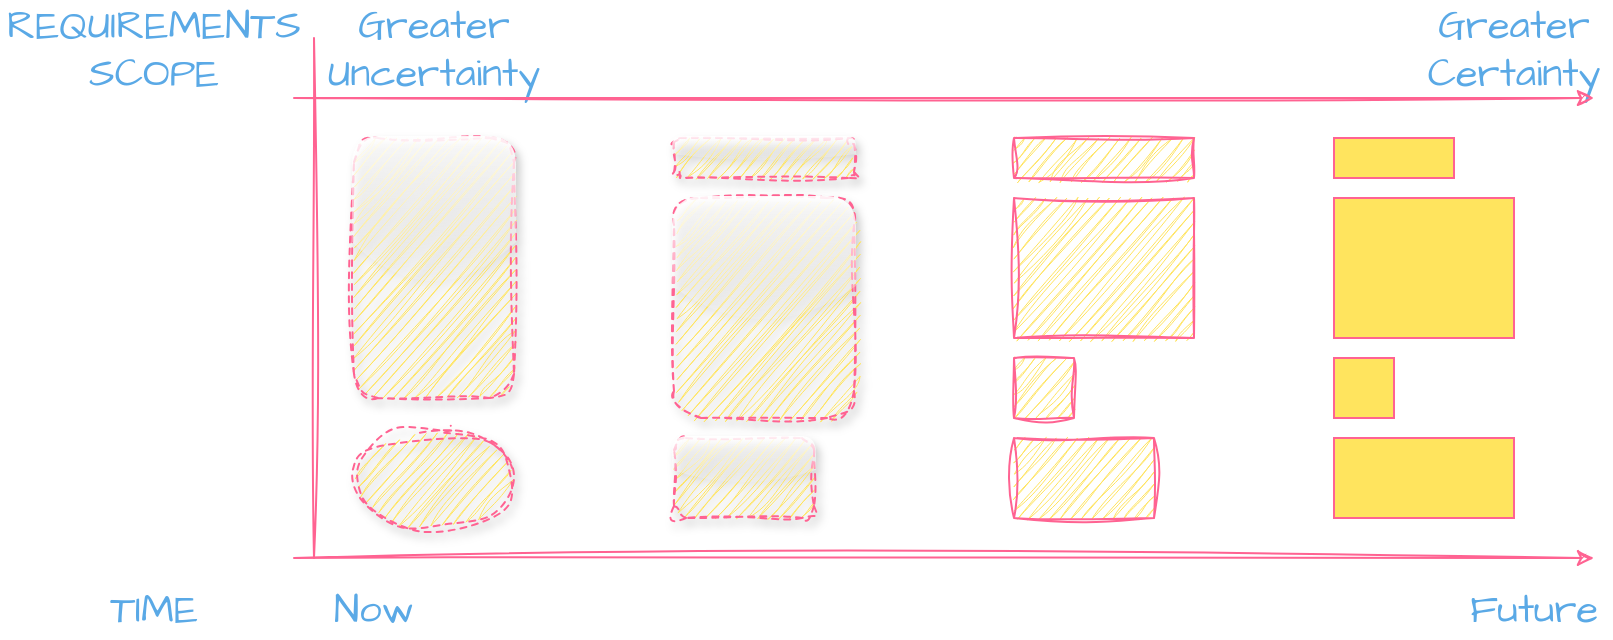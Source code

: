 <mxfile version="22.1.18" type="google">
  <diagram name="Page-1" id="zuFh8dAZSja9gA284Irj">
    <mxGraphModel grid="1" page="1" gridSize="10" guides="1" tooltips="1" connect="1" arrows="1" fold="1" pageScale="1" pageWidth="827" pageHeight="1169" math="0" shadow="0">
      <root>
        <mxCell id="0" />
        <mxCell id="1" parent="0" />
        <mxCell id="YxfIy5Y4QArdvXumvmJq-1" value="" style="rounded=0;whiteSpace=wrap;html=1;sketch=1;hachureGap=4;jiggle=2;curveFitting=1;fontFamily=Architects Daughter;fontSource=https%3A%2F%2Ffonts.googleapis.com%2Fcss%3Ffamily%3DArchitects%2BDaughter;fontSize=20;labelBackgroundColor=none;fillColor=#FFE45E;strokeColor=#FF6392;fontColor=#5AA9E6;" vertex="1" parent="1">
          <mxGeometry x="520" y="190" width="90" height="70" as="geometry" />
        </mxCell>
        <mxCell id="YxfIy5Y4QArdvXumvmJq-2" value="" style="whiteSpace=wrap;html=1;aspect=fixed;sketch=1;hachureGap=4;jiggle=2;curveFitting=1;fontFamily=Architects Daughter;fontSource=https%3A%2F%2Ffonts.googleapis.com%2Fcss%3Ffamily%3DArchitects%2BDaughter;fontSize=20;labelBackgroundColor=none;fillColor=#FFE45E;strokeColor=#FF6392;fontColor=#5AA9E6;" vertex="1" parent="1">
          <mxGeometry x="520" y="270" width="30" height="30" as="geometry" />
        </mxCell>
        <mxCell id="YxfIy5Y4QArdvXumvmJq-3" value="" style="endArrow=classic;html=1;rounded=0;sketch=1;hachureGap=4;jiggle=2;curveFitting=1;fontFamily=Architects Daughter;fontSource=https%3A%2F%2Ffonts.googleapis.com%2Fcss%3Ffamily%3DArchitects%2BDaughter;fontSize=16;labelBackgroundColor=none;strokeColor=#FF6392;fontColor=default;" edge="1" parent="1">
          <mxGeometry width="50" height="50" relative="1" as="geometry">
            <mxPoint x="160" y="370" as="sourcePoint" />
            <mxPoint x="810" y="370" as="targetPoint" />
          </mxGeometry>
        </mxCell>
        <mxCell id="YxfIy5Y4QArdvXumvmJq-5" value="" style="endArrow=none;html=1;rounded=0;sketch=1;hachureGap=4;jiggle=2;curveFitting=1;fontFamily=Architects Daughter;fontSource=https%3A%2F%2Ffonts.googleapis.com%2Fcss%3Ffamily%3DArchitects%2BDaughter;fontSize=16;labelBackgroundColor=none;strokeColor=#FF6392;fontColor=default;" edge="1" parent="1">
          <mxGeometry width="50" height="50" relative="1" as="geometry">
            <mxPoint x="170" y="370" as="sourcePoint" />
            <mxPoint x="170" y="110" as="targetPoint" />
          </mxGeometry>
        </mxCell>
        <mxCell id="YxfIy5Y4QArdvXumvmJq-6" value="" style="rounded=0;whiteSpace=wrap;html=1;sketch=1;hachureGap=4;jiggle=2;curveFitting=1;fontFamily=Architects Daughter;fontSource=https%3A%2F%2Ffonts.googleapis.com%2Fcss%3Ffamily%3DArchitects%2BDaughter;fontSize=20;labelBackgroundColor=none;fillColor=#FFE45E;strokeColor=#FF6392;fontColor=#5AA9E6;" vertex="1" parent="1">
          <mxGeometry x="520" y="160" width="90" height="20" as="geometry" />
        </mxCell>
        <mxCell id="YxfIy5Y4QArdvXumvmJq-8" value="" style="rounded=0;whiteSpace=wrap;html=1;sketch=1;hachureGap=4;jiggle=2;curveFitting=1;fontFamily=Architects Daughter;fontSource=https%3A%2F%2Ffonts.googleapis.com%2Fcss%3Ffamily%3DArchitects%2BDaughter;fontSize=20;labelBackgroundColor=none;fillColor=#FFE45E;strokeColor=#FF6392;fontColor=#5AA9E6;" vertex="1" parent="1">
          <mxGeometry x="520" y="310" width="70" height="40" as="geometry" />
        </mxCell>
        <mxCell id="YxfIy5Y4QArdvXumvmJq-13" value="" style="rounded=1;whiteSpace=wrap;html=1;hachureGap=4;fontFamily=Architects Daughter;fontSource=https%3A%2F%2Ffonts.googleapis.com%2Fcss%3Ffamily%3DArchitects%2BDaughter;fontSize=20;shadow=1;strokeColor=#FF6392;dashed=1;glass=1;sketch=1;curveFitting=1;jiggle=2;labelBackgroundColor=none;fillColor=#FFE45E;fontColor=#5AA9E6;" vertex="1" parent="1">
          <mxGeometry x="350" y="190" width="90" height="110" as="geometry" />
        </mxCell>
        <mxCell id="YxfIy5Y4QArdvXumvmJq-15" value="" style="rounded=1;whiteSpace=wrap;html=1;hachureGap=4;fontFamily=Architects Daughter;fontSource=https%3A%2F%2Ffonts.googleapis.com%2Fcss%3Ffamily%3DArchitects%2BDaughter;fontSize=20;shadow=1;strokeColor=#FF6392;dashed=1;glass=1;sketch=1;curveFitting=1;jiggle=2;labelBackgroundColor=none;fillColor=#FFE45E;fontColor=#5AA9E6;" vertex="1" parent="1">
          <mxGeometry x="350" y="160" width="90" height="20" as="geometry" />
        </mxCell>
        <mxCell id="YxfIy5Y4QArdvXumvmJq-17" value="" style="rounded=1;whiteSpace=wrap;html=1;hachureGap=4;fontFamily=Architects Daughter;fontSource=https%3A%2F%2Ffonts.googleapis.com%2Fcss%3Ffamily%3DArchitects%2BDaughter;fontSize=20;shadow=1;strokeColor=#FF6392;dashed=1;glass=1;sketch=1;curveFitting=1;jiggle=2;labelBackgroundColor=none;fillColor=#FFE45E;fontColor=#5AA9E6;" vertex="1" parent="1">
          <mxGeometry x="350" y="310" width="70" height="40" as="geometry" />
        </mxCell>
        <mxCell id="YxfIy5Y4QArdvXumvmJq-18" value="" style="rounded=0;whiteSpace=wrap;html=1;hachureGap=4;fontFamily=Architects Daughter;fontSource=https%3A%2F%2Ffonts.googleapis.com%2Fcss%3Ffamily%3DArchitects%2BDaughter;fontSize=20;labelBackgroundColor=none;fillColor=#FFE45E;strokeColor=#FF6392;fontColor=#5AA9E6;" vertex="1" parent="1">
          <mxGeometry x="680" y="190" width="90" height="70" as="geometry" />
        </mxCell>
        <mxCell id="YxfIy5Y4QArdvXumvmJq-19" value="" style="whiteSpace=wrap;html=1;aspect=fixed;hachureGap=4;fontFamily=Architects Daughter;fontSource=https%3A%2F%2Ffonts.googleapis.com%2Fcss%3Ffamily%3DArchitects%2BDaughter;fontSize=20;labelBackgroundColor=none;fillColor=#FFE45E;strokeColor=#FF6392;fontColor=#5AA9E6;" vertex="1" parent="1">
          <mxGeometry x="680" y="270" width="30" height="30" as="geometry" />
        </mxCell>
        <mxCell id="YxfIy5Y4QArdvXumvmJq-20" value="" style="rounded=0;whiteSpace=wrap;html=1;hachureGap=4;fontFamily=Architects Daughter;fontSource=https%3A%2F%2Ffonts.googleapis.com%2Fcss%3Ffamily%3DArchitects%2BDaughter;fontSize=20;labelBackgroundColor=none;fillColor=#FFE45E;strokeColor=#FF6392;fontColor=#5AA9E6;" vertex="1" parent="1">
          <mxGeometry x="680" y="160" width="60" height="20" as="geometry" />
        </mxCell>
        <mxCell id="YxfIy5Y4QArdvXumvmJq-22" value="" style="rounded=0;whiteSpace=wrap;html=1;hachureGap=4;fontFamily=Architects Daughter;fontSource=https%3A%2F%2Ffonts.googleapis.com%2Fcss%3Ffamily%3DArchitects%2BDaughter;fontSize=20;labelBackgroundColor=none;fillColor=#FFE45E;strokeColor=#FF6392;fontColor=#5AA9E6;" vertex="1" parent="1">
          <mxGeometry x="680" y="310" width="90" height="40" as="geometry" />
        </mxCell>
        <mxCell id="YxfIy5Y4QArdvXumvmJq-24" value="Now" style="text;html=1;align=center;verticalAlign=middle;whiteSpace=wrap;rounded=0;fontSize=20;fontFamily=Architects Daughter;labelBackgroundColor=none;fontColor=#5AA9E6;" vertex="1" parent="1">
          <mxGeometry x="170" y="380" width="60" height="30" as="geometry" />
        </mxCell>
        <mxCell id="YxfIy5Y4QArdvXumvmJq-25" value="Future" style="text;html=1;align=center;verticalAlign=middle;whiteSpace=wrap;rounded=0;fontSize=20;fontFamily=Architects Daughter;labelBackgroundColor=none;fontColor=#5AA9E6;" vertex="1" parent="1">
          <mxGeometry x="750" y="380" width="60" height="30" as="geometry" />
        </mxCell>
        <mxCell id="YxfIy5Y4QArdvXumvmJq-26" value="" style="rounded=1;whiteSpace=wrap;html=1;hachureGap=4;fontFamily=Architects Daughter;fontSource=https%3A%2F%2Ffonts.googleapis.com%2Fcss%3Ffamily%3DArchitects%2BDaughter;fontSize=20;shadow=1;strokeColor=#FF6392;dashed=1;glass=1;sketch=1;curveFitting=1;jiggle=2;labelBackgroundColor=none;fillColor=#FFE45E;fontColor=#5AA9E6;" vertex="1" parent="1">
          <mxGeometry x="190" y="160" width="80" height="130" as="geometry" />
        </mxCell>
        <mxCell id="YxfIy5Y4QArdvXumvmJq-27" value="Greater Uncertainty" style="text;html=1;align=center;verticalAlign=middle;whiteSpace=wrap;rounded=0;fontSize=20;fontFamily=Architects Daughter;labelBackgroundColor=none;fontColor=#5AA9E6;" vertex="1" parent="1">
          <mxGeometry x="200" y="100" width="60" height="30" as="geometry" />
        </mxCell>
        <mxCell id="YxfIy5Y4QArdvXumvmJq-29" value="Greater Certainty" style="text;html=1;align=center;verticalAlign=middle;whiteSpace=wrap;rounded=0;fontSize=20;fontFamily=Architects Daughter;labelBackgroundColor=none;fontColor=#5AA9E6;" vertex="1" parent="1">
          <mxGeometry x="740" y="100" width="60" height="30" as="geometry" />
        </mxCell>
        <mxCell id="YxfIy5Y4QArdvXumvmJq-30" value="" style="endArrow=classic;html=1;rounded=0;sketch=1;hachureGap=4;jiggle=2;curveFitting=1;fontFamily=Architects Daughter;fontSource=https%3A%2F%2Ffonts.googleapis.com%2Fcss%3Ffamily%3DArchitects%2BDaughter;fontSize=16;labelBackgroundColor=none;strokeColor=#FF6392;fontColor=default;" edge="1" parent="1">
          <mxGeometry width="50" height="50" relative="1" as="geometry">
            <mxPoint x="160" y="140" as="sourcePoint" />
            <mxPoint x="810" y="140" as="targetPoint" />
          </mxGeometry>
        </mxCell>
        <mxCell id="YxfIy5Y4QArdvXumvmJq-32" value="TIME" style="text;html=1;align=center;verticalAlign=middle;whiteSpace=wrap;rounded=0;fontSize=20;fontFamily=Architects Daughter;labelBackgroundColor=none;fontColor=#5AA9E6;" vertex="1" parent="1">
          <mxGeometry x="60" y="380" width="60" height="30" as="geometry" />
        </mxCell>
        <mxCell id="YxfIy5Y4QArdvXumvmJq-33" value="REQUIREMENTS SCOPE" style="text;html=1;align=center;verticalAlign=middle;whiteSpace=wrap;rounded=0;fontSize=20;fontFamily=Architects Daughter;labelBackgroundColor=none;fontColor=#5AA9E6;" vertex="1" parent="1">
          <mxGeometry x="60" y="100" width="60" height="30" as="geometry" />
        </mxCell>
        <mxCell id="YxfIy5Y4QArdvXumvmJq-34" value="" style="ellipse;whiteSpace=wrap;html=1;sketch=1;hachureGap=4;jiggle=2;curveFitting=1;strokeColor=#FF6392;fontFamily=Architects Daughter;fontSource=https%3A%2F%2Ffonts.googleapis.com%2Fcss%3Ffamily%3DArchitects%2BDaughter;fontSize=20;fontColor=#5AA9E6;fillColor=#FFE45E;labelBackgroundColor=none;shadow=1;gradientColor=none;dashed=1;" vertex="1" parent="1">
          <mxGeometry x="190" y="305" width="80" height="50" as="geometry" />
        </mxCell>
      </root>
    </mxGraphModel>
  </diagram>
</mxfile>
